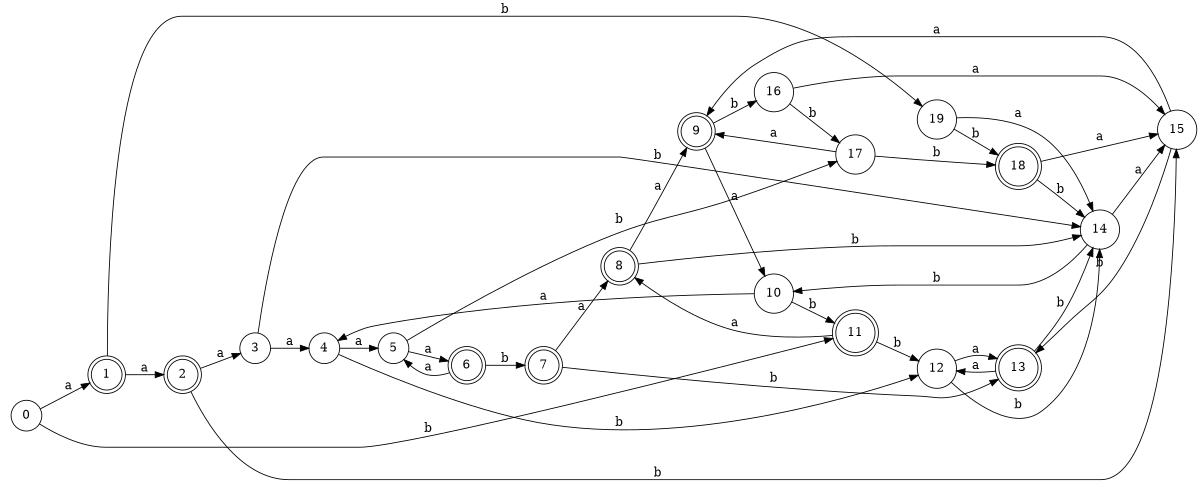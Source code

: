 digraph n16_8 {
__start0 [label="" shape="none"];

rankdir=LR;
size="8,5";

s0 [style="filled", color="black", fillcolor="white" shape="circle", label="0"];
s1 [style="rounded,filled", color="black", fillcolor="white" shape="doublecircle", label="1"];
s2 [style="rounded,filled", color="black", fillcolor="white" shape="doublecircle", label="2"];
s3 [style="filled", color="black", fillcolor="white" shape="circle", label="3"];
s4 [style="filled", color="black", fillcolor="white" shape="circle", label="4"];
s5 [style="filled", color="black", fillcolor="white" shape="circle", label="5"];
s6 [style="rounded,filled", color="black", fillcolor="white" shape="doublecircle", label="6"];
s7 [style="rounded,filled", color="black", fillcolor="white" shape="doublecircle", label="7"];
s8 [style="rounded,filled", color="black", fillcolor="white" shape="doublecircle", label="8"];
s9 [style="rounded,filled", color="black", fillcolor="white" shape="doublecircle", label="9"];
s10 [style="filled", color="black", fillcolor="white" shape="circle", label="10"];
s11 [style="rounded,filled", color="black", fillcolor="white" shape="doublecircle", label="11"];
s12 [style="filled", color="black", fillcolor="white" shape="circle", label="12"];
s13 [style="rounded,filled", color="black", fillcolor="white" shape="doublecircle", label="13"];
s14 [style="filled", color="black", fillcolor="white" shape="circle", label="14"];
s15 [style="filled", color="black", fillcolor="white" shape="circle", label="15"];
s16 [style="filled", color="black", fillcolor="white" shape="circle", label="16"];
s17 [style="filled", color="black", fillcolor="white" shape="circle", label="17"];
s18 [style="rounded,filled", color="black", fillcolor="white" shape="doublecircle", label="18"];
s19 [style="filled", color="black", fillcolor="white" shape="circle", label="19"];
s0 -> s1 [label="a"];
s0 -> s11 [label="b"];
s1 -> s2 [label="a"];
s1 -> s19 [label="b"];
s2 -> s3 [label="a"];
s2 -> s15 [label="b"];
s3 -> s4 [label="a"];
s3 -> s14 [label="b"];
s4 -> s5 [label="a"];
s4 -> s12 [label="b"];
s5 -> s6 [label="a"];
s5 -> s17 [label="b"];
s6 -> s5 [label="a"];
s6 -> s7 [label="b"];
s7 -> s8 [label="a"];
s7 -> s13 [label="b"];
s8 -> s9 [label="a"];
s8 -> s14 [label="b"];
s9 -> s10 [label="a"];
s9 -> s16 [label="b"];
s10 -> s4 [label="a"];
s10 -> s11 [label="b"];
s11 -> s8 [label="a"];
s11 -> s12 [label="b"];
s12 -> s13 [label="a"];
s12 -> s14 [label="b"];
s13 -> s12 [label="a"];
s13 -> s14 [label="b"];
s14 -> s15 [label="a"];
s14 -> s10 [label="b"];
s15 -> s9 [label="a"];
s15 -> s13 [label="b"];
s16 -> s15 [label="a"];
s16 -> s17 [label="b"];
s17 -> s9 [label="a"];
s17 -> s18 [label="b"];
s18 -> s15 [label="a"];
s18 -> s14 [label="b"];
s19 -> s14 [label="a"];
s19 -> s18 [label="b"];

}